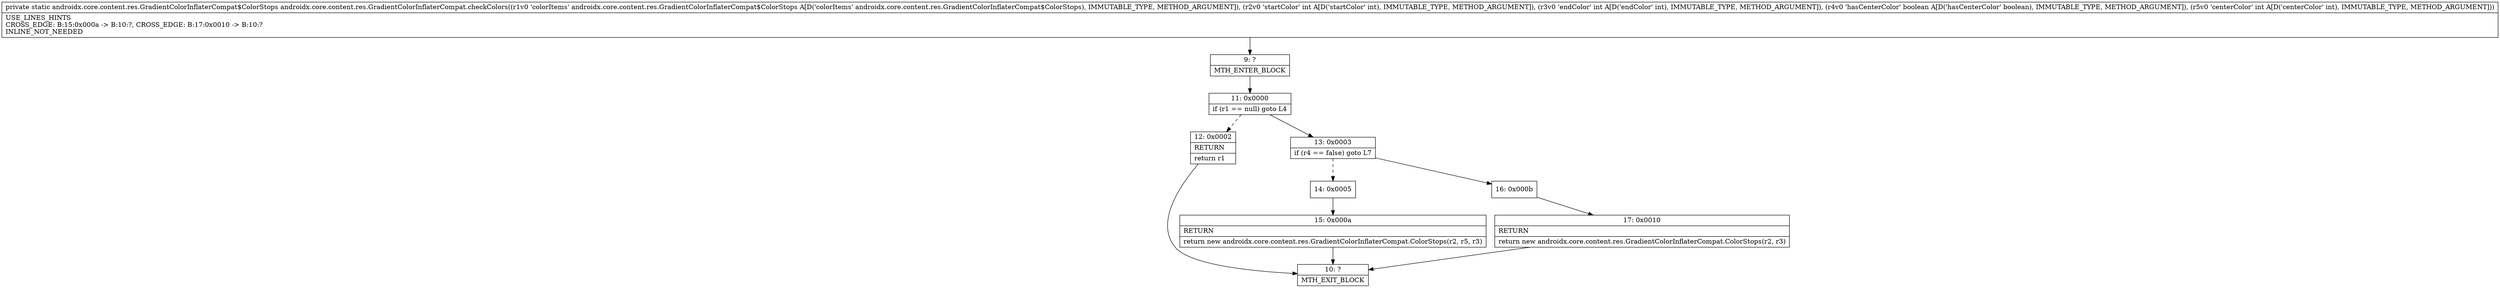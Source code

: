 digraph "CFG forandroidx.core.content.res.GradientColorInflaterCompat.checkColors(Landroidx\/core\/content\/res\/GradientColorInflaterCompat$ColorStops;IIZI)Landroidx\/core\/content\/res\/GradientColorInflaterCompat$ColorStops;" {
Node_9 [shape=record,label="{9\:\ ?|MTH_ENTER_BLOCK\l}"];
Node_11 [shape=record,label="{11\:\ 0x0000|if (r1 == null) goto L4\l}"];
Node_12 [shape=record,label="{12\:\ 0x0002|RETURN\l|return r1\l}"];
Node_10 [shape=record,label="{10\:\ ?|MTH_EXIT_BLOCK\l}"];
Node_13 [shape=record,label="{13\:\ 0x0003|if (r4 == false) goto L7\l}"];
Node_14 [shape=record,label="{14\:\ 0x0005}"];
Node_15 [shape=record,label="{15\:\ 0x000a|RETURN\l|return new androidx.core.content.res.GradientColorInflaterCompat.ColorStops(r2, r5, r3)\l}"];
Node_16 [shape=record,label="{16\:\ 0x000b}"];
Node_17 [shape=record,label="{17\:\ 0x0010|RETURN\l|return new androidx.core.content.res.GradientColorInflaterCompat.ColorStops(r2, r3)\l}"];
MethodNode[shape=record,label="{private static androidx.core.content.res.GradientColorInflaterCompat$ColorStops androidx.core.content.res.GradientColorInflaterCompat.checkColors((r1v0 'colorItems' androidx.core.content.res.GradientColorInflaterCompat$ColorStops A[D('colorItems' androidx.core.content.res.GradientColorInflaterCompat$ColorStops), IMMUTABLE_TYPE, METHOD_ARGUMENT]), (r2v0 'startColor' int A[D('startColor' int), IMMUTABLE_TYPE, METHOD_ARGUMENT]), (r3v0 'endColor' int A[D('endColor' int), IMMUTABLE_TYPE, METHOD_ARGUMENT]), (r4v0 'hasCenterColor' boolean A[D('hasCenterColor' boolean), IMMUTABLE_TYPE, METHOD_ARGUMENT]), (r5v0 'centerColor' int A[D('centerColor' int), IMMUTABLE_TYPE, METHOD_ARGUMENT]))  | USE_LINES_HINTS\lCROSS_EDGE: B:15:0x000a \-\> B:10:?, CROSS_EDGE: B:17:0x0010 \-\> B:10:?\lINLINE_NOT_NEEDED\l}"];
MethodNode -> Node_9;Node_9 -> Node_11;
Node_11 -> Node_12[style=dashed];
Node_11 -> Node_13;
Node_12 -> Node_10;
Node_13 -> Node_14[style=dashed];
Node_13 -> Node_16;
Node_14 -> Node_15;
Node_15 -> Node_10;
Node_16 -> Node_17;
Node_17 -> Node_10;
}

